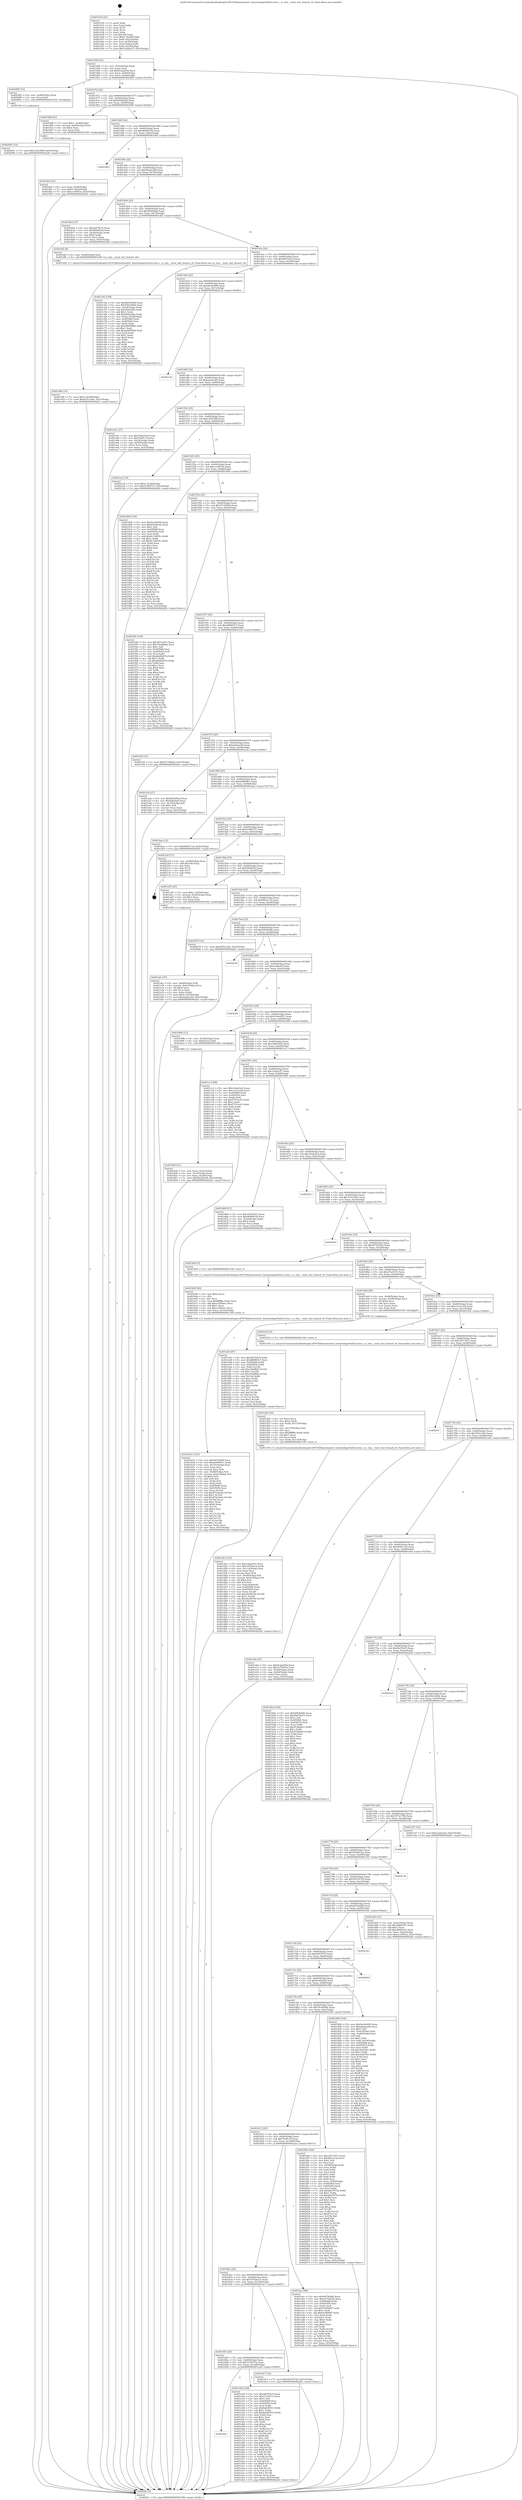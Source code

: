 digraph "0x401430" {
  label = "0x401430 (/mnt/c/Users/mathe/Desktop/tcc/POCII/binaries/extr_linuxtoolsperfutilcs-etm.c_cs_etm__reset_last_branch_rb_Final-ollvm.out::main(0))"
  labelloc = "t"
  node[shape=record]

  Entry [label="",width=0.3,height=0.3,shape=circle,fillcolor=black,style=filled]
  "0x40145b" [label="{
     0x40145b [23]\l
     | [instrs]\l
     &nbsp;&nbsp;0x40145b \<+3\>: mov -0x5c(%rbp),%eax\l
     &nbsp;&nbsp;0x40145e \<+2\>: mov %eax,%ecx\l
     &nbsp;&nbsp;0x401460 \<+6\>: sub $0x8c2aa83d,%ecx\l
     &nbsp;&nbsp;0x401466 \<+3\>: mov %eax,-0x60(%rbp)\l
     &nbsp;&nbsp;0x401469 \<+3\>: mov %ecx,-0x64(%rbp)\l
     &nbsp;&nbsp;0x40146c \<+6\>: je 0000000000402085 \<main+0xc55\>\l
  }"]
  "0x402085" [label="{
     0x402085 [12]\l
     | [instrs]\l
     &nbsp;&nbsp;0x402085 \<+4\>: mov -0x48(%rbp),%rax\l
     &nbsp;&nbsp;0x402089 \<+3\>: mov %rax,%rdi\l
     &nbsp;&nbsp;0x40208c \<+5\>: call 0000000000401030 \<free@plt\>\l
     | [calls]\l
     &nbsp;&nbsp;0x401030 \{1\} (unknown)\l
  }"]
  "0x401472" [label="{
     0x401472 [22]\l
     | [instrs]\l
     &nbsp;&nbsp;0x401472 \<+5\>: jmp 0000000000401477 \<main+0x47\>\l
     &nbsp;&nbsp;0x401477 \<+3\>: mov -0x60(%rbp),%eax\l
     &nbsp;&nbsp;0x40147a \<+5\>: sub $0x94492def,%eax\l
     &nbsp;&nbsp;0x40147f \<+3\>: mov %eax,-0x68(%rbp)\l
     &nbsp;&nbsp;0x401482 \<+6\>: je 00000000004018d8 \<main+0x4a8\>\l
  }"]
  Exit [label="",width=0.3,height=0.3,shape=circle,fillcolor=black,style=filled,peripheries=2]
  "0x4018d8" [label="{
     0x4018d8 [23]\l
     | [instrs]\l
     &nbsp;&nbsp;0x4018d8 \<+7\>: movl $0x1,-0x40(%rbp)\l
     &nbsp;&nbsp;0x4018df \<+4\>: movslq -0x40(%rbp),%rax\l
     &nbsp;&nbsp;0x4018e3 \<+4\>: shl $0x4,%rax\l
     &nbsp;&nbsp;0x4018e7 \<+3\>: mov %rax,%rdi\l
     &nbsp;&nbsp;0x4018ea \<+5\>: call 0000000000401050 \<malloc@plt\>\l
     | [calls]\l
     &nbsp;&nbsp;0x401050 \{1\} (unknown)\l
  }"]
  "0x401488" [label="{
     0x401488 [22]\l
     | [instrs]\l
     &nbsp;&nbsp;0x401488 \<+5\>: jmp 000000000040148d \<main+0x5d\>\l
     &nbsp;&nbsp;0x40148d \<+3\>: mov -0x60(%rbp),%eax\l
     &nbsp;&nbsp;0x401490 \<+5\>: sub $0x96489c50,%eax\l
     &nbsp;&nbsp;0x401495 \<+3\>: mov %eax,-0x6c(%rbp)\l
     &nbsp;&nbsp;0x401498 \<+6\>: je 0000000000401883 \<main+0x453\>\l
  }"]
  "0x402091" [label="{
     0x402091 [12]\l
     | [instrs]\l
     &nbsp;&nbsp;0x402091 \<+7\>: movl $0xc452396f,-0x5c(%rbp)\l
     &nbsp;&nbsp;0x402098 \<+5\>: jmp 00000000004022fc \<main+0xecc\>\l
  }"]
  "0x401883" [label="{
     0x401883\l
  }", style=dashed]
  "0x40149e" [label="{
     0x40149e [22]\l
     | [instrs]\l
     &nbsp;&nbsp;0x40149e \<+5\>: jmp 00000000004014a3 \<main+0x73\>\l
     &nbsp;&nbsp;0x4014a3 \<+3\>: mov -0x60(%rbp),%eax\l
     &nbsp;&nbsp;0x4014a6 \<+5\>: sub $0x99a24189,%eax\l
     &nbsp;&nbsp;0x4014ab \<+3\>: mov %eax,-0x70(%rbp)\l
     &nbsp;&nbsp;0x4014ae \<+6\>: je 00000000004018bd \<main+0x48d\>\l
  }"]
  "0x401ed3" [label="{
     0x401ed3 [97]\l
     | [instrs]\l
     &nbsp;&nbsp;0x401ed3 \<+5\>: mov $0x4fe554c5,%edx\l
     &nbsp;&nbsp;0x401ed8 \<+5\>: mov $0xd89893c7,%esi\l
     &nbsp;&nbsp;0x401edd \<+8\>: mov 0x405068,%r8d\l
     &nbsp;&nbsp;0x401ee5 \<+8\>: mov 0x405054,%r9d\l
     &nbsp;&nbsp;0x401eed \<+3\>: mov %r8d,%r10d\l
     &nbsp;&nbsp;0x401ef0 \<+7\>: add $0xc83dff26,%r10d\l
     &nbsp;&nbsp;0x401ef7 \<+4\>: sub $0x1,%r10d\l
     &nbsp;&nbsp;0x401efb \<+7\>: sub $0xc83dff26,%r10d\l
     &nbsp;&nbsp;0x401f02 \<+4\>: imul %r10d,%r8d\l
     &nbsp;&nbsp;0x401f06 \<+4\>: and $0x1,%r8d\l
     &nbsp;&nbsp;0x401f0a \<+4\>: cmp $0x0,%r8d\l
     &nbsp;&nbsp;0x401f0e \<+4\>: sete %r11b\l
     &nbsp;&nbsp;0x401f12 \<+4\>: cmp $0xa,%r9d\l
     &nbsp;&nbsp;0x401f16 \<+3\>: setl %bl\l
     &nbsp;&nbsp;0x401f19 \<+3\>: mov %r11b,%r14b\l
     &nbsp;&nbsp;0x401f1c \<+3\>: and %bl,%r14b\l
     &nbsp;&nbsp;0x401f1f \<+3\>: xor %bl,%r11b\l
     &nbsp;&nbsp;0x401f22 \<+3\>: or %r11b,%r14b\l
     &nbsp;&nbsp;0x401f25 \<+4\>: test $0x1,%r14b\l
     &nbsp;&nbsp;0x401f29 \<+3\>: cmovne %esi,%edx\l
     &nbsp;&nbsp;0x401f2c \<+3\>: mov %edx,-0x5c(%rbp)\l
     &nbsp;&nbsp;0x401f2f \<+5\>: jmp 00000000004022fc \<main+0xecc\>\l
  }"]
  "0x4018bd" [label="{
     0x4018bd [27]\l
     | [instrs]\l
     &nbsp;&nbsp;0x4018bd \<+5\>: mov $0x6af7fb74,%eax\l
     &nbsp;&nbsp;0x4018c2 \<+5\>: mov $0x94492def,%ecx\l
     &nbsp;&nbsp;0x4018c7 \<+3\>: mov -0x20(%rbp),%edx\l
     &nbsp;&nbsp;0x4018ca \<+3\>: cmp $0x0,%edx\l
     &nbsp;&nbsp;0x4018cd \<+3\>: cmove %ecx,%eax\l
     &nbsp;&nbsp;0x4018d0 \<+3\>: mov %eax,-0x5c(%rbp)\l
     &nbsp;&nbsp;0x4018d3 \<+5\>: jmp 00000000004022fc \<main+0xecc\>\l
  }"]
  "0x4014b4" [label="{
     0x4014b4 [22]\l
     | [instrs]\l
     &nbsp;&nbsp;0x4014b4 \<+5\>: jmp 00000000004014b9 \<main+0x89\>\l
     &nbsp;&nbsp;0x4014b9 \<+3\>: mov -0x60(%rbp),%eax\l
     &nbsp;&nbsp;0x4014bc \<+5\>: sub $0x99d3f0ad,%eax\l
     &nbsp;&nbsp;0x4014c1 \<+3\>: mov %eax,-0x74(%rbp)\l
     &nbsp;&nbsp;0x4014c4 \<+6\>: je 0000000000401df2 \<main+0x9c2\>\l
  }"]
  "0x40185e" [label="{
     0x40185e\l
  }", style=dashed]
  "0x401df2" [label="{
     0x401df2 [9]\l
     | [instrs]\l
     &nbsp;&nbsp;0x401df2 \<+4\>: mov -0x48(%rbp),%rdi\l
     &nbsp;&nbsp;0x401df6 \<+5\>: call 0000000000401400 \<cs_etm__reset_last_branch_rb\>\l
     | [calls]\l
     &nbsp;&nbsp;0x401400 \{1\} (/mnt/c/Users/mathe/Desktop/tcc/POCII/binaries/extr_linuxtoolsperfutilcs-etm.c_cs_etm__reset_last_branch_rb_Final-ollvm.out::cs_etm__reset_last_branch_rb)\l
  }"]
  "0x4014ca" [label="{
     0x4014ca [22]\l
     | [instrs]\l
     &nbsp;&nbsp;0x4014ca \<+5\>: jmp 00000000004014cf \<main+0x9f\>\l
     &nbsp;&nbsp;0x4014cf \<+3\>: mov -0x60(%rbp),%eax\l
     &nbsp;&nbsp;0x4014d2 \<+5\>: sub $0x9b970e15,%eax\l
     &nbsp;&nbsp;0x4014d7 \<+3\>: mov %eax,-0x78(%rbp)\l
     &nbsp;&nbsp;0x4014da \<+6\>: je 0000000000401c4a \<main+0x81a\>\l
  }"]
  "0x401e29" [label="{
     0x401e29 [144]\l
     | [instrs]\l
     &nbsp;&nbsp;0x401e29 \<+5\>: mov $0x4fe554c5,%eax\l
     &nbsp;&nbsp;0x401e2e \<+5\>: mov $0x27ec8c7c,%ecx\l
     &nbsp;&nbsp;0x401e33 \<+2\>: mov $0x1,%dl\l
     &nbsp;&nbsp;0x401e35 \<+7\>: mov 0x405068,%esi\l
     &nbsp;&nbsp;0x401e3c \<+7\>: mov 0x405054,%edi\l
     &nbsp;&nbsp;0x401e43 \<+3\>: mov %esi,%r8d\l
     &nbsp;&nbsp;0x401e46 \<+7\>: sub $0x8a6d8553,%r8d\l
     &nbsp;&nbsp;0x401e4d \<+4\>: sub $0x1,%r8d\l
     &nbsp;&nbsp;0x401e51 \<+7\>: add $0x8a6d8553,%r8d\l
     &nbsp;&nbsp;0x401e58 \<+4\>: imul %r8d,%esi\l
     &nbsp;&nbsp;0x401e5c \<+3\>: and $0x1,%esi\l
     &nbsp;&nbsp;0x401e5f \<+3\>: cmp $0x0,%esi\l
     &nbsp;&nbsp;0x401e62 \<+4\>: sete %r9b\l
     &nbsp;&nbsp;0x401e66 \<+3\>: cmp $0xa,%edi\l
     &nbsp;&nbsp;0x401e69 \<+4\>: setl %r10b\l
     &nbsp;&nbsp;0x401e6d \<+3\>: mov %r9b,%r11b\l
     &nbsp;&nbsp;0x401e70 \<+4\>: xor $0xff,%r11b\l
     &nbsp;&nbsp;0x401e74 \<+3\>: mov %r10b,%bl\l
     &nbsp;&nbsp;0x401e77 \<+3\>: xor $0xff,%bl\l
     &nbsp;&nbsp;0x401e7a \<+3\>: xor $0x1,%dl\l
     &nbsp;&nbsp;0x401e7d \<+3\>: mov %r11b,%r14b\l
     &nbsp;&nbsp;0x401e80 \<+4\>: and $0xff,%r14b\l
     &nbsp;&nbsp;0x401e84 \<+3\>: and %dl,%r9b\l
     &nbsp;&nbsp;0x401e87 \<+3\>: mov %bl,%r15b\l
     &nbsp;&nbsp;0x401e8a \<+4\>: and $0xff,%r15b\l
     &nbsp;&nbsp;0x401e8e \<+3\>: and %dl,%r10b\l
     &nbsp;&nbsp;0x401e91 \<+3\>: or %r9b,%r14b\l
     &nbsp;&nbsp;0x401e94 \<+3\>: or %r10b,%r15b\l
     &nbsp;&nbsp;0x401e97 \<+3\>: xor %r15b,%r14b\l
     &nbsp;&nbsp;0x401e9a \<+3\>: or %bl,%r11b\l
     &nbsp;&nbsp;0x401e9d \<+4\>: xor $0xff,%r11b\l
     &nbsp;&nbsp;0x401ea1 \<+3\>: or $0x1,%dl\l
     &nbsp;&nbsp;0x401ea4 \<+3\>: and %dl,%r11b\l
     &nbsp;&nbsp;0x401ea7 \<+3\>: or %r11b,%r14b\l
     &nbsp;&nbsp;0x401eaa \<+4\>: test $0x1,%r14b\l
     &nbsp;&nbsp;0x401eae \<+3\>: cmovne %ecx,%eax\l
     &nbsp;&nbsp;0x401eb1 \<+3\>: mov %eax,-0x5c(%rbp)\l
     &nbsp;&nbsp;0x401eb4 \<+5\>: jmp 00000000004022fc \<main+0xecc\>\l
  }"]
  "0x401c4a" [label="{
     0x401c4a [109]\l
     | [instrs]\l
     &nbsp;&nbsp;0x401c4a \<+5\>: mov $0xfd63b6db,%eax\l
     &nbsp;&nbsp;0x401c4f \<+5\>: mov $0x55616664,%ecx\l
     &nbsp;&nbsp;0x401c54 \<+3\>: mov -0x54(%rbp),%edx\l
     &nbsp;&nbsp;0x401c57 \<+6\>: sub $0x94fad38a,%edx\l
     &nbsp;&nbsp;0x401c5d \<+3\>: add $0x1,%edx\l
     &nbsp;&nbsp;0x401c60 \<+6\>: add $0x94fad38a,%edx\l
     &nbsp;&nbsp;0x401c66 \<+3\>: mov %edx,-0x54(%rbp)\l
     &nbsp;&nbsp;0x401c69 \<+7\>: mov 0x405068,%edx\l
     &nbsp;&nbsp;0x401c70 \<+7\>: mov 0x405054,%esi\l
     &nbsp;&nbsp;0x401c77 \<+2\>: mov %edx,%edi\l
     &nbsp;&nbsp;0x401c79 \<+6\>: sub $0xad805882,%edi\l
     &nbsp;&nbsp;0x401c7f \<+3\>: sub $0x1,%edi\l
     &nbsp;&nbsp;0x401c82 \<+6\>: add $0xad805882,%edi\l
     &nbsp;&nbsp;0x401c88 \<+3\>: imul %edi,%edx\l
     &nbsp;&nbsp;0x401c8b \<+3\>: and $0x1,%edx\l
     &nbsp;&nbsp;0x401c8e \<+3\>: cmp $0x0,%edx\l
     &nbsp;&nbsp;0x401c91 \<+4\>: sete %r8b\l
     &nbsp;&nbsp;0x401c95 \<+3\>: cmp $0xa,%esi\l
     &nbsp;&nbsp;0x401c98 \<+4\>: setl %r9b\l
     &nbsp;&nbsp;0x401c9c \<+3\>: mov %r8b,%r10b\l
     &nbsp;&nbsp;0x401c9f \<+3\>: and %r9b,%r10b\l
     &nbsp;&nbsp;0x401ca2 \<+3\>: xor %r9b,%r8b\l
     &nbsp;&nbsp;0x401ca5 \<+3\>: or %r8b,%r10b\l
     &nbsp;&nbsp;0x401ca8 \<+4\>: test $0x1,%r10b\l
     &nbsp;&nbsp;0x401cac \<+3\>: cmovne %ecx,%eax\l
     &nbsp;&nbsp;0x401caf \<+3\>: mov %eax,-0x5c(%rbp)\l
     &nbsp;&nbsp;0x401cb2 \<+5\>: jmp 00000000004022fc \<main+0xecc\>\l
  }"]
  "0x4014e0" [label="{
     0x4014e0 [22]\l
     | [instrs]\l
     &nbsp;&nbsp;0x4014e0 \<+5\>: jmp 00000000004014e5 \<main+0xb5\>\l
     &nbsp;&nbsp;0x4014e5 \<+3\>: mov -0x60(%rbp),%eax\l
     &nbsp;&nbsp;0x4014e8 \<+5\>: sub $0x9ec6e996,%eax\l
     &nbsp;&nbsp;0x4014ed \<+3\>: mov %eax,-0x7c(%rbp)\l
     &nbsp;&nbsp;0x4014f0 \<+6\>: je 00000000004021c6 \<main+0xd96\>\l
  }"]
  "0x401dfb" [label="{
     0x401dfb [19]\l
     | [instrs]\l
     &nbsp;&nbsp;0x401dfb \<+7\>: movl $0x0,-0x58(%rbp)\l
     &nbsp;&nbsp;0x401e02 \<+7\>: movl $0x455c1d4c,-0x5c(%rbp)\l
     &nbsp;&nbsp;0x401e09 \<+5\>: jmp 00000000004022fc \<main+0xecc\>\l
  }"]
  "0x4021c6" [label="{
     0x4021c6\l
  }", style=dashed]
  "0x4014f6" [label="{
     0x4014f6 [22]\l
     | [instrs]\l
     &nbsp;&nbsp;0x4014f6 \<+5\>: jmp 00000000004014fb \<main+0xcb\>\l
     &nbsp;&nbsp;0x4014fb \<+3\>: mov -0x60(%rbp),%eax\l
     &nbsp;&nbsp;0x4014fe \<+5\>: sub $0xa2adcad3,%eax\l
     &nbsp;&nbsp;0x401503 \<+3\>: mov %eax,-0x80(%rbp)\l
     &nbsp;&nbsp;0x401506 \<+6\>: je 0000000000401a91 \<main+0x661\>\l
  }"]
  "0x401845" [label="{
     0x401845 [25]\l
     | [instrs]\l
     &nbsp;&nbsp;0x401845 \<+5\>: jmp 000000000040184a \<main+0x41a\>\l
     &nbsp;&nbsp;0x40184a \<+3\>: mov -0x60(%rbp),%eax\l
     &nbsp;&nbsp;0x40184d \<+5\>: sub $0x7e78c97a,%eax\l
     &nbsp;&nbsp;0x401852 \<+6\>: mov %eax,-0x108(%rbp)\l
     &nbsp;&nbsp;0x401858 \<+6\>: je 0000000000401e29 \<main+0x9f9\>\l
  }"]
  "0x401a91" [label="{
     0x401a91 [27]\l
     | [instrs]\l
     &nbsp;&nbsp;0x401a91 \<+5\>: mov $0x10bb7de0,%eax\l
     &nbsp;&nbsp;0x401a96 \<+5\>: mov $0x76cff119,%ecx\l
     &nbsp;&nbsp;0x401a9b \<+3\>: mov -0x54(%rbp),%edx\l
     &nbsp;&nbsp;0x401a9e \<+3\>: cmp -0x50(%rbp),%edx\l
     &nbsp;&nbsp;0x401aa1 \<+3\>: cmovl %ecx,%eax\l
     &nbsp;&nbsp;0x401aa4 \<+3\>: mov %eax,-0x5c(%rbp)\l
     &nbsp;&nbsp;0x401aa7 \<+5\>: jmp 00000000004022fc \<main+0xecc\>\l
  }"]
  "0x40150c" [label="{
     0x40150c [25]\l
     | [instrs]\l
     &nbsp;&nbsp;0x40150c \<+5\>: jmp 0000000000401511 \<main+0xe1\>\l
     &nbsp;&nbsp;0x401511 \<+3\>: mov -0x60(%rbp),%eax\l
     &nbsp;&nbsp;0x401514 \<+5\>: sub $0xc452396f,%eax\l
     &nbsp;&nbsp;0x401519 \<+6\>: mov %eax,-0x84(%rbp)\l
     &nbsp;&nbsp;0x40151f \<+6\>: je 00000000004021a2 \<main+0xd72\>\l
  }"]
  "0x401dc7" [label="{
     0x401dc7 [12]\l
     | [instrs]\l
     &nbsp;&nbsp;0x401dc7 \<+7\>: movl $0x59105729,-0x5c(%rbp)\l
     &nbsp;&nbsp;0x401dce \<+5\>: jmp 00000000004022fc \<main+0xecc\>\l
  }"]
  "0x4021a2" [label="{
     0x4021a2 [19]\l
     | [instrs]\l
     &nbsp;&nbsp;0x4021a2 \<+7\>: movl $0x0,-0x28(%rbp)\l
     &nbsp;&nbsp;0x4021a9 \<+7\>: movl $0xf1489737,-0x5c(%rbp)\l
     &nbsp;&nbsp;0x4021b0 \<+5\>: jmp 00000000004022fc \<main+0xecc\>\l
  }"]
  "0x401525" [label="{
     0x401525 [25]\l
     | [instrs]\l
     &nbsp;&nbsp;0x401525 \<+5\>: jmp 000000000040152a \<main+0xfa\>\l
     &nbsp;&nbsp;0x40152a \<+3\>: mov -0x60(%rbp),%eax\l
     &nbsp;&nbsp;0x40152d \<+5\>: sub $0xccc0953a,%eax\l
     &nbsp;&nbsp;0x401532 \<+6\>: mov %eax,-0x88(%rbp)\l
     &nbsp;&nbsp;0x401538 \<+6\>: je 0000000000401906 \<main+0x4d6\>\l
  }"]
  "0x401d4c" [label="{
     0x401d4c [123]\l
     | [instrs]\l
     &nbsp;&nbsp;0x401d4c \<+5\>: mov $0x14abc9c2,%ecx\l
     &nbsp;&nbsp;0x401d51 \<+5\>: mov $0x7d7bbac3,%edx\l
     &nbsp;&nbsp;0x401d56 \<+6\>: mov -0x114(%rbp),%esi\l
     &nbsp;&nbsp;0x401d5c \<+3\>: imul %eax,%esi\l
     &nbsp;&nbsp;0x401d5f \<+3\>: movslq %esi,%rdi\l
     &nbsp;&nbsp;0x401d62 \<+4\>: mov -0x48(%rbp),%r8\l
     &nbsp;&nbsp;0x401d66 \<+4\>: movslq -0x4c(%rbp),%r9\l
     &nbsp;&nbsp;0x401d6a \<+4\>: shl $0x4,%r9\l
     &nbsp;&nbsp;0x401d6e \<+3\>: add %r9,%r8\l
     &nbsp;&nbsp;0x401d71 \<+4\>: mov %rdi,0x8(%r8)\l
     &nbsp;&nbsp;0x401d75 \<+7\>: mov 0x405068,%eax\l
     &nbsp;&nbsp;0x401d7c \<+7\>: mov 0x405054,%esi\l
     &nbsp;&nbsp;0x401d83 \<+3\>: mov %eax,%r10d\l
     &nbsp;&nbsp;0x401d86 \<+7\>: add $0xa9c9870a,%r10d\l
     &nbsp;&nbsp;0x401d8d \<+4\>: sub $0x1,%r10d\l
     &nbsp;&nbsp;0x401d91 \<+7\>: sub $0xa9c9870a,%r10d\l
     &nbsp;&nbsp;0x401d98 \<+4\>: imul %r10d,%eax\l
     &nbsp;&nbsp;0x401d9c \<+3\>: and $0x1,%eax\l
     &nbsp;&nbsp;0x401d9f \<+3\>: cmp $0x0,%eax\l
     &nbsp;&nbsp;0x401da2 \<+4\>: sete %r11b\l
     &nbsp;&nbsp;0x401da6 \<+3\>: cmp $0xa,%esi\l
     &nbsp;&nbsp;0x401da9 \<+3\>: setl %bl\l
     &nbsp;&nbsp;0x401dac \<+3\>: mov %r11b,%r14b\l
     &nbsp;&nbsp;0x401daf \<+3\>: and %bl,%r14b\l
     &nbsp;&nbsp;0x401db2 \<+3\>: xor %bl,%r11b\l
     &nbsp;&nbsp;0x401db5 \<+3\>: or %r11b,%r14b\l
     &nbsp;&nbsp;0x401db8 \<+4\>: test $0x1,%r14b\l
     &nbsp;&nbsp;0x401dbc \<+3\>: cmovne %edx,%ecx\l
     &nbsp;&nbsp;0x401dbf \<+3\>: mov %ecx,-0x5c(%rbp)\l
     &nbsp;&nbsp;0x401dc2 \<+5\>: jmp 00000000004022fc \<main+0xecc\>\l
  }"]
  "0x401906" [label="{
     0x401906 [144]\l
     | [instrs]\l
     &nbsp;&nbsp;0x401906 \<+5\>: mov $0x9ec6e996,%eax\l
     &nbsp;&nbsp;0x40190b \<+5\>: mov $0x6cb04c02,%ecx\l
     &nbsp;&nbsp;0x401910 \<+2\>: mov $0x1,%dl\l
     &nbsp;&nbsp;0x401912 \<+7\>: mov 0x405068,%esi\l
     &nbsp;&nbsp;0x401919 \<+7\>: mov 0x405054,%edi\l
     &nbsp;&nbsp;0x401920 \<+3\>: mov %esi,%r8d\l
     &nbsp;&nbsp;0x401923 \<+7\>: add $0x8119b55c,%r8d\l
     &nbsp;&nbsp;0x40192a \<+4\>: sub $0x1,%r8d\l
     &nbsp;&nbsp;0x40192e \<+7\>: sub $0x8119b55c,%r8d\l
     &nbsp;&nbsp;0x401935 \<+4\>: imul %r8d,%esi\l
     &nbsp;&nbsp;0x401939 \<+3\>: and $0x1,%esi\l
     &nbsp;&nbsp;0x40193c \<+3\>: cmp $0x0,%esi\l
     &nbsp;&nbsp;0x40193f \<+4\>: sete %r9b\l
     &nbsp;&nbsp;0x401943 \<+3\>: cmp $0xa,%edi\l
     &nbsp;&nbsp;0x401946 \<+4\>: setl %r10b\l
     &nbsp;&nbsp;0x40194a \<+3\>: mov %r9b,%r11b\l
     &nbsp;&nbsp;0x40194d \<+4\>: xor $0xff,%r11b\l
     &nbsp;&nbsp;0x401951 \<+3\>: mov %r10b,%bl\l
     &nbsp;&nbsp;0x401954 \<+3\>: xor $0xff,%bl\l
     &nbsp;&nbsp;0x401957 \<+3\>: xor $0x1,%dl\l
     &nbsp;&nbsp;0x40195a \<+3\>: mov %r11b,%r14b\l
     &nbsp;&nbsp;0x40195d \<+4\>: and $0xff,%r14b\l
     &nbsp;&nbsp;0x401961 \<+3\>: and %dl,%r9b\l
     &nbsp;&nbsp;0x401964 \<+3\>: mov %bl,%r15b\l
     &nbsp;&nbsp;0x401967 \<+4\>: and $0xff,%r15b\l
     &nbsp;&nbsp;0x40196b \<+3\>: and %dl,%r10b\l
     &nbsp;&nbsp;0x40196e \<+3\>: or %r9b,%r14b\l
     &nbsp;&nbsp;0x401971 \<+3\>: or %r10b,%r15b\l
     &nbsp;&nbsp;0x401974 \<+3\>: xor %r15b,%r14b\l
     &nbsp;&nbsp;0x401977 \<+3\>: or %bl,%r11b\l
     &nbsp;&nbsp;0x40197a \<+4\>: xor $0xff,%r11b\l
     &nbsp;&nbsp;0x40197e \<+3\>: or $0x1,%dl\l
     &nbsp;&nbsp;0x401981 \<+3\>: and %dl,%r11b\l
     &nbsp;&nbsp;0x401984 \<+3\>: or %r11b,%r14b\l
     &nbsp;&nbsp;0x401987 \<+4\>: test $0x1,%r14b\l
     &nbsp;&nbsp;0x40198b \<+3\>: cmovne %ecx,%eax\l
     &nbsp;&nbsp;0x40198e \<+3\>: mov %eax,-0x5c(%rbp)\l
     &nbsp;&nbsp;0x401991 \<+5\>: jmp 00000000004022fc \<main+0xecc\>\l
  }"]
  "0x40153e" [label="{
     0x40153e [25]\l
     | [instrs]\l
     &nbsp;&nbsp;0x40153e \<+5\>: jmp 0000000000401543 \<main+0x113\>\l
     &nbsp;&nbsp;0x401543 \<+3\>: mov -0x60(%rbp),%eax\l
     &nbsp;&nbsp;0x401546 \<+5\>: sub $0xd714082d,%eax\l
     &nbsp;&nbsp;0x40154b \<+6\>: mov %eax,-0x8c(%rbp)\l
     &nbsp;&nbsp;0x401551 \<+6\>: je 0000000000401f40 \<main+0xb10\>\l
  }"]
  "0x401d20" [label="{
     0x401d20 [44]\l
     | [instrs]\l
     &nbsp;&nbsp;0x401d20 \<+2\>: xor %ecx,%ecx\l
     &nbsp;&nbsp;0x401d22 \<+5\>: mov $0x2,%edx\l
     &nbsp;&nbsp;0x401d27 \<+6\>: mov %edx,-0x110(%rbp)\l
     &nbsp;&nbsp;0x401d2d \<+1\>: cltd\l
     &nbsp;&nbsp;0x401d2e \<+6\>: mov -0x110(%rbp),%esi\l
     &nbsp;&nbsp;0x401d34 \<+2\>: idiv %esi\l
     &nbsp;&nbsp;0x401d36 \<+6\>: imul $0xfffffffe,%edx,%edx\l
     &nbsp;&nbsp;0x401d3c \<+3\>: sub $0x1,%ecx\l
     &nbsp;&nbsp;0x401d3f \<+2\>: sub %ecx,%edx\l
     &nbsp;&nbsp;0x401d41 \<+6\>: mov %edx,-0x114(%rbp)\l
     &nbsp;&nbsp;0x401d47 \<+5\>: call 0000000000401160 \<next_i\>\l
     | [calls]\l
     &nbsp;&nbsp;0x401160 \{1\} (/mnt/c/Users/mathe/Desktop/tcc/POCII/binaries/extr_linuxtoolsperfutilcs-etm.c_cs_etm__reset_last_branch_rb_Final-ollvm.out::next_i)\l
  }"]
  "0x401f40" [label="{
     0x401f40 [144]\l
     | [instrs]\l
     &nbsp;&nbsp;0x401f40 \<+5\>: mov $0x387c3b7c,%eax\l
     &nbsp;&nbsp;0x401f45 \<+5\>: mov $0x70cdb9bb,%ecx\l
     &nbsp;&nbsp;0x401f4a \<+2\>: mov $0x1,%dl\l
     &nbsp;&nbsp;0x401f4c \<+7\>: mov 0x405068,%esi\l
     &nbsp;&nbsp;0x401f53 \<+7\>: mov 0x405054,%edi\l
     &nbsp;&nbsp;0x401f5a \<+3\>: mov %esi,%r8d\l
     &nbsp;&nbsp;0x401f5d \<+7\>: add $0xd6d8287d,%r8d\l
     &nbsp;&nbsp;0x401f64 \<+4\>: sub $0x1,%r8d\l
     &nbsp;&nbsp;0x401f68 \<+7\>: sub $0xd6d8287d,%r8d\l
     &nbsp;&nbsp;0x401f6f \<+4\>: imul %r8d,%esi\l
     &nbsp;&nbsp;0x401f73 \<+3\>: and $0x1,%esi\l
     &nbsp;&nbsp;0x401f76 \<+3\>: cmp $0x0,%esi\l
     &nbsp;&nbsp;0x401f79 \<+4\>: sete %r9b\l
     &nbsp;&nbsp;0x401f7d \<+3\>: cmp $0xa,%edi\l
     &nbsp;&nbsp;0x401f80 \<+4\>: setl %r10b\l
     &nbsp;&nbsp;0x401f84 \<+3\>: mov %r9b,%r11b\l
     &nbsp;&nbsp;0x401f87 \<+4\>: xor $0xff,%r11b\l
     &nbsp;&nbsp;0x401f8b \<+3\>: mov %r10b,%bl\l
     &nbsp;&nbsp;0x401f8e \<+3\>: xor $0xff,%bl\l
     &nbsp;&nbsp;0x401f91 \<+3\>: xor $0x1,%dl\l
     &nbsp;&nbsp;0x401f94 \<+3\>: mov %r11b,%r14b\l
     &nbsp;&nbsp;0x401f97 \<+4\>: and $0xff,%r14b\l
     &nbsp;&nbsp;0x401f9b \<+3\>: and %dl,%r9b\l
     &nbsp;&nbsp;0x401f9e \<+3\>: mov %bl,%r15b\l
     &nbsp;&nbsp;0x401fa1 \<+4\>: and $0xff,%r15b\l
     &nbsp;&nbsp;0x401fa5 \<+3\>: and %dl,%r10b\l
     &nbsp;&nbsp;0x401fa8 \<+3\>: or %r9b,%r14b\l
     &nbsp;&nbsp;0x401fab \<+3\>: or %r10b,%r15b\l
     &nbsp;&nbsp;0x401fae \<+3\>: xor %r15b,%r14b\l
     &nbsp;&nbsp;0x401fb1 \<+3\>: or %bl,%r11b\l
     &nbsp;&nbsp;0x401fb4 \<+4\>: xor $0xff,%r11b\l
     &nbsp;&nbsp;0x401fb8 \<+3\>: or $0x1,%dl\l
     &nbsp;&nbsp;0x401fbb \<+3\>: and %dl,%r11b\l
     &nbsp;&nbsp;0x401fbe \<+3\>: or %r11b,%r14b\l
     &nbsp;&nbsp;0x401fc1 \<+4\>: test $0x1,%r14b\l
     &nbsp;&nbsp;0x401fc5 \<+3\>: cmovne %ecx,%eax\l
     &nbsp;&nbsp;0x401fc8 \<+3\>: mov %eax,-0x5c(%rbp)\l
     &nbsp;&nbsp;0x401fcb \<+5\>: jmp 00000000004022fc \<main+0xecc\>\l
  }"]
  "0x401557" [label="{
     0x401557 [25]\l
     | [instrs]\l
     &nbsp;&nbsp;0x401557 \<+5\>: jmp 000000000040155c \<main+0x12c\>\l
     &nbsp;&nbsp;0x40155c \<+3\>: mov -0x60(%rbp),%eax\l
     &nbsp;&nbsp;0x40155f \<+5\>: sub $0xd89893c7,%eax\l
     &nbsp;&nbsp;0x401564 \<+6\>: mov %eax,-0x90(%rbp)\l
     &nbsp;&nbsp;0x40156a \<+6\>: je 0000000000401f34 \<main+0xb04\>\l
  }"]
  "0x401b31" [label="{
     0x401b31 [125]\l
     | [instrs]\l
     &nbsp;&nbsp;0x401b31 \<+5\>: mov $0x6674efd8,%ecx\l
     &nbsp;&nbsp;0x401b36 \<+5\>: mov $0xe68999c1,%edx\l
     &nbsp;&nbsp;0x401b3b \<+6\>: mov -0x10c(%rbp),%esi\l
     &nbsp;&nbsp;0x401b41 \<+3\>: imul %eax,%esi\l
     &nbsp;&nbsp;0x401b44 \<+3\>: movslq %esi,%rdi\l
     &nbsp;&nbsp;0x401b47 \<+4\>: mov -0x48(%rbp),%r8\l
     &nbsp;&nbsp;0x401b4b \<+4\>: movslq -0x4c(%rbp),%r9\l
     &nbsp;&nbsp;0x401b4f \<+4\>: shl $0x4,%r9\l
     &nbsp;&nbsp;0x401b53 \<+3\>: add %r9,%r8\l
     &nbsp;&nbsp;0x401b56 \<+3\>: mov (%r8),%r8\l
     &nbsp;&nbsp;0x401b59 \<+3\>: mov %rdi,(%r8)\l
     &nbsp;&nbsp;0x401b5c \<+7\>: mov 0x405068,%eax\l
     &nbsp;&nbsp;0x401b63 \<+7\>: mov 0x405054,%esi\l
     &nbsp;&nbsp;0x401b6a \<+3\>: mov %eax,%r10d\l
     &nbsp;&nbsp;0x401b6d \<+7\>: sub $0x872c0e9e,%r10d\l
     &nbsp;&nbsp;0x401b74 \<+4\>: sub $0x1,%r10d\l
     &nbsp;&nbsp;0x401b78 \<+7\>: add $0x872c0e9e,%r10d\l
     &nbsp;&nbsp;0x401b7f \<+4\>: imul %r10d,%eax\l
     &nbsp;&nbsp;0x401b83 \<+3\>: and $0x1,%eax\l
     &nbsp;&nbsp;0x401b86 \<+3\>: cmp $0x0,%eax\l
     &nbsp;&nbsp;0x401b89 \<+4\>: sete %r11b\l
     &nbsp;&nbsp;0x401b8d \<+3\>: cmp $0xa,%esi\l
     &nbsp;&nbsp;0x401b90 \<+3\>: setl %bl\l
     &nbsp;&nbsp;0x401b93 \<+3\>: mov %r11b,%r14b\l
     &nbsp;&nbsp;0x401b96 \<+3\>: and %bl,%r14b\l
     &nbsp;&nbsp;0x401b99 \<+3\>: xor %bl,%r11b\l
     &nbsp;&nbsp;0x401b9c \<+3\>: or %r11b,%r14b\l
     &nbsp;&nbsp;0x401b9f \<+4\>: test $0x1,%r14b\l
     &nbsp;&nbsp;0x401ba3 \<+3\>: cmovne %edx,%ecx\l
     &nbsp;&nbsp;0x401ba6 \<+3\>: mov %ecx,-0x5c(%rbp)\l
     &nbsp;&nbsp;0x401ba9 \<+5\>: jmp 00000000004022fc \<main+0xecc\>\l
  }"]
  "0x401f34" [label="{
     0x401f34 [12]\l
     | [instrs]\l
     &nbsp;&nbsp;0x401f34 \<+7\>: movl $0xd714082d,-0x5c(%rbp)\l
     &nbsp;&nbsp;0x401f3b \<+5\>: jmp 00000000004022fc \<main+0xecc\>\l
  }"]
  "0x401570" [label="{
     0x401570 [25]\l
     | [instrs]\l
     &nbsp;&nbsp;0x401570 \<+5\>: jmp 0000000000401575 \<main+0x145\>\l
     &nbsp;&nbsp;0x401575 \<+3\>: mov -0x60(%rbp),%eax\l
     &nbsp;&nbsp;0x401578 \<+5\>: sub $0xdadeea40,%eax\l
     &nbsp;&nbsp;0x40157d \<+6\>: mov %eax,-0x94(%rbp)\l
     &nbsp;&nbsp;0x401583 \<+6\>: je 0000000000401a3a \<main+0x60a\>\l
  }"]
  "0x401b09" [label="{
     0x401b09 [40]\l
     | [instrs]\l
     &nbsp;&nbsp;0x401b09 \<+5\>: mov $0x2,%ecx\l
     &nbsp;&nbsp;0x401b0e \<+1\>: cltd\l
     &nbsp;&nbsp;0x401b0f \<+2\>: idiv %ecx\l
     &nbsp;&nbsp;0x401b11 \<+6\>: imul $0xfffffffe,%edx,%ecx\l
     &nbsp;&nbsp;0x401b17 \<+6\>: add $0xcc459aec,%ecx\l
     &nbsp;&nbsp;0x401b1d \<+3\>: add $0x1,%ecx\l
     &nbsp;&nbsp;0x401b20 \<+6\>: sub $0xcc459aec,%ecx\l
     &nbsp;&nbsp;0x401b26 \<+6\>: mov %ecx,-0x10c(%rbp)\l
     &nbsp;&nbsp;0x401b2c \<+5\>: call 0000000000401160 \<next_i\>\l
     | [calls]\l
     &nbsp;&nbsp;0x401160 \{1\} (/mnt/c/Users/mathe/Desktop/tcc/POCII/binaries/extr_linuxtoolsperfutilcs-etm.c_cs_etm__reset_last_branch_rb_Final-ollvm.out::next_i)\l
  }"]
  "0x401a3a" [label="{
     0x401a3a [27]\l
     | [instrs]\l
     &nbsp;&nbsp;0x401a3a \<+5\>: mov $0x99d3f0ad,%eax\l
     &nbsp;&nbsp;0x401a3f \<+5\>: mov $0xf2bd5efe,%ecx\l
     &nbsp;&nbsp;0x401a44 \<+3\>: mov -0x19(%rbp),%dl\l
     &nbsp;&nbsp;0x401a47 \<+3\>: test $0x1,%dl\l
     &nbsp;&nbsp;0x401a4a \<+3\>: cmovne %ecx,%eax\l
     &nbsp;&nbsp;0x401a4d \<+3\>: mov %eax,-0x5c(%rbp)\l
     &nbsp;&nbsp;0x401a50 \<+5\>: jmp 00000000004022fc \<main+0xecc\>\l
  }"]
  "0x401589" [label="{
     0x401589 [25]\l
     | [instrs]\l
     &nbsp;&nbsp;0x401589 \<+5\>: jmp 000000000040158e \<main+0x15e\>\l
     &nbsp;&nbsp;0x40158e \<+3\>: mov -0x60(%rbp),%eax\l
     &nbsp;&nbsp;0x401591 \<+5\>: sub $0xe68999c1,%eax\l
     &nbsp;&nbsp;0x401596 \<+6\>: mov %eax,-0x98(%rbp)\l
     &nbsp;&nbsp;0x40159c \<+6\>: je 0000000000401bae \<main+0x77e\>\l
  }"]
  "0x40182c" [label="{
     0x40182c [25]\l
     | [instrs]\l
     &nbsp;&nbsp;0x40182c \<+5\>: jmp 0000000000401831 \<main+0x401\>\l
     &nbsp;&nbsp;0x401831 \<+3\>: mov -0x60(%rbp),%eax\l
     &nbsp;&nbsp;0x401834 \<+5\>: sub $0x7d7bbac3,%eax\l
     &nbsp;&nbsp;0x401839 \<+6\>: mov %eax,-0x104(%rbp)\l
     &nbsp;&nbsp;0x40183f \<+6\>: je 0000000000401dc7 \<main+0x997\>\l
  }"]
  "0x401bae" [label="{
     0x401bae [12]\l
     | [instrs]\l
     &nbsp;&nbsp;0x401bae \<+7\>: movl $0x46f011ed,-0x5c(%rbp)\l
     &nbsp;&nbsp;0x401bb5 \<+5\>: jmp 00000000004022fc \<main+0xecc\>\l
  }"]
  "0x4015a2" [label="{
     0x4015a2 [25]\l
     | [instrs]\l
     &nbsp;&nbsp;0x4015a2 \<+5\>: jmp 00000000004015a7 \<main+0x177\>\l
     &nbsp;&nbsp;0x4015a7 \<+3\>: mov -0x60(%rbp),%eax\l
     &nbsp;&nbsp;0x4015aa \<+5\>: sub $0xf1489737,%eax\l
     &nbsp;&nbsp;0x4015af \<+6\>: mov %eax,-0x9c(%rbp)\l
     &nbsp;&nbsp;0x4015b5 \<+6\>: je 00000000004021b5 \<main+0xd85\>\l
  }"]
  "0x401aac" [label="{
     0x401aac [88]\l
     | [instrs]\l
     &nbsp;&nbsp;0x401aac \<+5\>: mov $0x6674efd8,%eax\l
     &nbsp;&nbsp;0x401ab1 \<+5\>: mov $0x25782224,%ecx\l
     &nbsp;&nbsp;0x401ab6 \<+7\>: mov 0x405068,%edx\l
     &nbsp;&nbsp;0x401abd \<+7\>: mov 0x405054,%esi\l
     &nbsp;&nbsp;0x401ac4 \<+2\>: mov %edx,%edi\l
     &nbsp;&nbsp;0x401ac6 \<+6\>: sub $0x91984bf7,%edi\l
     &nbsp;&nbsp;0x401acc \<+3\>: sub $0x1,%edi\l
     &nbsp;&nbsp;0x401acf \<+6\>: add $0x91984bf7,%edi\l
     &nbsp;&nbsp;0x401ad5 \<+3\>: imul %edi,%edx\l
     &nbsp;&nbsp;0x401ad8 \<+3\>: and $0x1,%edx\l
     &nbsp;&nbsp;0x401adb \<+3\>: cmp $0x0,%edx\l
     &nbsp;&nbsp;0x401ade \<+4\>: sete %r8b\l
     &nbsp;&nbsp;0x401ae2 \<+3\>: cmp $0xa,%esi\l
     &nbsp;&nbsp;0x401ae5 \<+4\>: setl %r9b\l
     &nbsp;&nbsp;0x401ae9 \<+3\>: mov %r8b,%r10b\l
     &nbsp;&nbsp;0x401aec \<+3\>: and %r9b,%r10b\l
     &nbsp;&nbsp;0x401aef \<+3\>: xor %r9b,%r8b\l
     &nbsp;&nbsp;0x401af2 \<+3\>: or %r8b,%r10b\l
     &nbsp;&nbsp;0x401af5 \<+4\>: test $0x1,%r10b\l
     &nbsp;&nbsp;0x401af9 \<+3\>: cmovne %ecx,%eax\l
     &nbsp;&nbsp;0x401afc \<+3\>: mov %eax,-0x5c(%rbp)\l
     &nbsp;&nbsp;0x401aff \<+5\>: jmp 00000000004022fc \<main+0xecc\>\l
  }"]
  "0x4021b5" [label="{
     0x4021b5 [17]\l
     | [instrs]\l
     &nbsp;&nbsp;0x4021b5 \<+3\>: mov -0x28(%rbp),%eax\l
     &nbsp;&nbsp;0x4021b8 \<+7\>: add $0x108,%rsp\l
     &nbsp;&nbsp;0x4021bf \<+1\>: pop %rbx\l
     &nbsp;&nbsp;0x4021c0 \<+2\>: pop %r14\l
     &nbsp;&nbsp;0x4021c2 \<+2\>: pop %r15\l
     &nbsp;&nbsp;0x4021c4 \<+1\>: pop %rbp\l
     &nbsp;&nbsp;0x4021c5 \<+1\>: ret\l
  }"]
  "0x4015bb" [label="{
     0x4015bb [25]\l
     | [instrs]\l
     &nbsp;&nbsp;0x4015bb \<+5\>: jmp 00000000004015c0 \<main+0x190\>\l
     &nbsp;&nbsp;0x4015c0 \<+3\>: mov -0x60(%rbp),%eax\l
     &nbsp;&nbsp;0x4015c3 \<+5\>: sub $0xf2bd5efe,%eax\l
     &nbsp;&nbsp;0x4015c8 \<+6\>: mov %eax,-0xa0(%rbp)\l
     &nbsp;&nbsp;0x4015ce \<+6\>: je 0000000000401a55 \<main+0x625\>\l
  }"]
  "0x401813" [label="{
     0x401813 [25]\l
     | [instrs]\l
     &nbsp;&nbsp;0x401813 \<+5\>: jmp 0000000000401818 \<main+0x3e8\>\l
     &nbsp;&nbsp;0x401818 \<+3\>: mov -0x60(%rbp),%eax\l
     &nbsp;&nbsp;0x40181b \<+5\>: sub $0x76cff119,%eax\l
     &nbsp;&nbsp;0x401820 \<+6\>: mov %eax,-0x100(%rbp)\l
     &nbsp;&nbsp;0x401826 \<+6\>: je 0000000000401aac \<main+0x67c\>\l
  }"]
  "0x401a55" [label="{
     0x401a55 [23]\l
     | [instrs]\l
     &nbsp;&nbsp;0x401a55 \<+7\>: movl $0x1,-0x50(%rbp)\l
     &nbsp;&nbsp;0x401a5c \<+4\>: movslq -0x50(%rbp),%rax\l
     &nbsp;&nbsp;0x401a60 \<+4\>: shl $0x3,%rax\l
     &nbsp;&nbsp;0x401a64 \<+3\>: mov %rax,%rdi\l
     &nbsp;&nbsp;0x401a67 \<+5\>: call 0000000000401050 \<malloc@plt\>\l
     | [calls]\l
     &nbsp;&nbsp;0x401050 \{1\} (unknown)\l
  }"]
  "0x4015d4" [label="{
     0x4015d4 [25]\l
     | [instrs]\l
     &nbsp;&nbsp;0x4015d4 \<+5\>: jmp 00000000004015d9 \<main+0x1a9\>\l
     &nbsp;&nbsp;0x4015d9 \<+3\>: mov -0x60(%rbp),%eax\l
     &nbsp;&nbsp;0x4015dc \<+5\>: sub $0xf6b3cc3a,%eax\l
     &nbsp;&nbsp;0x4015e1 \<+6\>: mov %eax,-0xa4(%rbp)\l
     &nbsp;&nbsp;0x4015e7 \<+6\>: je 0000000000402079 \<main+0xc49\>\l
  }"]
  "0x401fd0" [label="{
     0x401fd0 [169]\l
     | [instrs]\l
     &nbsp;&nbsp;0x401fd0 \<+5\>: mov $0x387c3b7c,%eax\l
     &nbsp;&nbsp;0x401fd5 \<+5\>: mov $0xf6b3cc3a,%ecx\l
     &nbsp;&nbsp;0x401fda \<+2\>: mov $0x1,%dl\l
     &nbsp;&nbsp;0x401fdc \<+2\>: xor %esi,%esi\l
     &nbsp;&nbsp;0x401fde \<+3\>: mov -0x58(%rbp),%edi\l
     &nbsp;&nbsp;0x401fe1 \<+3\>: mov %esi,%r8d\l
     &nbsp;&nbsp;0x401fe4 \<+3\>: sub %edi,%r8d\l
     &nbsp;&nbsp;0x401fe7 \<+2\>: mov %esi,%edi\l
     &nbsp;&nbsp;0x401fe9 \<+3\>: sub $0x1,%edi\l
     &nbsp;&nbsp;0x401fec \<+3\>: add %edi,%r8d\l
     &nbsp;&nbsp;0x401fef \<+3\>: sub %r8d,%esi\l
     &nbsp;&nbsp;0x401ff2 \<+3\>: mov %esi,-0x58(%rbp)\l
     &nbsp;&nbsp;0x401ff5 \<+7\>: mov 0x405068,%esi\l
     &nbsp;&nbsp;0x401ffc \<+7\>: mov 0x405054,%edi\l
     &nbsp;&nbsp;0x402003 \<+3\>: mov %esi,%r8d\l
     &nbsp;&nbsp;0x402006 \<+7\>: add $0xdde7875a,%r8d\l
     &nbsp;&nbsp;0x40200d \<+4\>: sub $0x1,%r8d\l
     &nbsp;&nbsp;0x402011 \<+7\>: sub $0xdde7875a,%r8d\l
     &nbsp;&nbsp;0x402018 \<+4\>: imul %r8d,%esi\l
     &nbsp;&nbsp;0x40201c \<+3\>: and $0x1,%esi\l
     &nbsp;&nbsp;0x40201f \<+3\>: cmp $0x0,%esi\l
     &nbsp;&nbsp;0x402022 \<+4\>: sete %r9b\l
     &nbsp;&nbsp;0x402026 \<+3\>: cmp $0xa,%edi\l
     &nbsp;&nbsp;0x402029 \<+4\>: setl %r10b\l
     &nbsp;&nbsp;0x40202d \<+3\>: mov %r9b,%r11b\l
     &nbsp;&nbsp;0x402030 \<+4\>: xor $0xff,%r11b\l
     &nbsp;&nbsp;0x402034 \<+3\>: mov %r10b,%bl\l
     &nbsp;&nbsp;0x402037 \<+3\>: xor $0xff,%bl\l
     &nbsp;&nbsp;0x40203a \<+3\>: xor $0x0,%dl\l
     &nbsp;&nbsp;0x40203d \<+3\>: mov %r11b,%r14b\l
     &nbsp;&nbsp;0x402040 \<+4\>: and $0x0,%r14b\l
     &nbsp;&nbsp;0x402044 \<+3\>: and %dl,%r9b\l
     &nbsp;&nbsp;0x402047 \<+3\>: mov %bl,%r15b\l
     &nbsp;&nbsp;0x40204a \<+4\>: and $0x0,%r15b\l
     &nbsp;&nbsp;0x40204e \<+3\>: and %dl,%r10b\l
     &nbsp;&nbsp;0x402051 \<+3\>: or %r9b,%r14b\l
     &nbsp;&nbsp;0x402054 \<+3\>: or %r10b,%r15b\l
     &nbsp;&nbsp;0x402057 \<+3\>: xor %r15b,%r14b\l
     &nbsp;&nbsp;0x40205a \<+3\>: or %bl,%r11b\l
     &nbsp;&nbsp;0x40205d \<+4\>: xor $0xff,%r11b\l
     &nbsp;&nbsp;0x402061 \<+3\>: or $0x0,%dl\l
     &nbsp;&nbsp;0x402064 \<+3\>: and %dl,%r11b\l
     &nbsp;&nbsp;0x402067 \<+3\>: or %r11b,%r14b\l
     &nbsp;&nbsp;0x40206a \<+4\>: test $0x1,%r14b\l
     &nbsp;&nbsp;0x40206e \<+3\>: cmovne %ecx,%eax\l
     &nbsp;&nbsp;0x402071 \<+3\>: mov %eax,-0x5c(%rbp)\l
     &nbsp;&nbsp;0x402074 \<+5\>: jmp 00000000004022fc \<main+0xecc\>\l
  }"]
  "0x402079" [label="{
     0x402079 [12]\l
     | [instrs]\l
     &nbsp;&nbsp;0x402079 \<+7\>: movl $0x455c1d4c,-0x5c(%rbp)\l
     &nbsp;&nbsp;0x402080 \<+5\>: jmp 00000000004022fc \<main+0xecc\>\l
  }"]
  "0x4015ed" [label="{
     0x4015ed [25]\l
     | [instrs]\l
     &nbsp;&nbsp;0x4015ed \<+5\>: jmp 00000000004015f2 \<main+0x1c2\>\l
     &nbsp;&nbsp;0x4015f2 \<+3\>: mov -0x60(%rbp),%eax\l
     &nbsp;&nbsp;0x4015f5 \<+5\>: sub $0xfd63b6db,%eax\l
     &nbsp;&nbsp;0x4015fa \<+6\>: mov %eax,-0xa8(%rbp)\l
     &nbsp;&nbsp;0x401600 \<+6\>: je 0000000000402238 \<main+0xe08\>\l
  }"]
  "0x401a6c" [label="{
     0x401a6c [37]\l
     | [instrs]\l
     &nbsp;&nbsp;0x401a6c \<+4\>: mov -0x48(%rbp),%rdi\l
     &nbsp;&nbsp;0x401a70 \<+4\>: movslq -0x4c(%rbp),%rcx\l
     &nbsp;&nbsp;0x401a74 \<+4\>: shl $0x4,%rcx\l
     &nbsp;&nbsp;0x401a78 \<+3\>: add %rcx,%rdi\l
     &nbsp;&nbsp;0x401a7b \<+3\>: mov %rax,(%rdi)\l
     &nbsp;&nbsp;0x401a7e \<+7\>: movl $0x0,-0x54(%rbp)\l
     &nbsp;&nbsp;0x401a85 \<+7\>: movl $0xa2adcad3,-0x5c(%rbp)\l
     &nbsp;&nbsp;0x401a8c \<+5\>: jmp 00000000004022fc \<main+0xecc\>\l
  }"]
  "0x402238" [label="{
     0x402238\l
  }", style=dashed]
  "0x401606" [label="{
     0x401606 [25]\l
     | [instrs]\l
     &nbsp;&nbsp;0x401606 \<+5\>: jmp 000000000040160b \<main+0x1db\>\l
     &nbsp;&nbsp;0x40160b \<+3\>: mov -0x60(%rbp),%eax\l
     &nbsp;&nbsp;0x40160e \<+5\>: sub $0xae08a26,%eax\l
     &nbsp;&nbsp;0x401613 \<+6\>: mov %eax,-0xac(%rbp)\l
     &nbsp;&nbsp;0x401619 \<+6\>: je 00000000004022f0 \<main+0xec0\>\l
  }"]
  "0x4017fa" [label="{
     0x4017fa [25]\l
     | [instrs]\l
     &nbsp;&nbsp;0x4017fa \<+5\>: jmp 00000000004017ff \<main+0x3cf\>\l
     &nbsp;&nbsp;0x4017ff \<+3\>: mov -0x60(%rbp),%eax\l
     &nbsp;&nbsp;0x401802 \<+5\>: sub $0x70cdb9bb,%eax\l
     &nbsp;&nbsp;0x401807 \<+6\>: mov %eax,-0xfc(%rbp)\l
     &nbsp;&nbsp;0x40180d \<+6\>: je 0000000000401fd0 \<main+0xba0\>\l
  }"]
  "0x4022f0" [label="{
     0x4022f0\l
  }", style=dashed]
  "0x40161f" [label="{
     0x40161f [25]\l
     | [instrs]\l
     &nbsp;&nbsp;0x40161f \<+5\>: jmp 0000000000401624 \<main+0x1f4\>\l
     &nbsp;&nbsp;0x401624 \<+3\>: mov -0x60(%rbp),%eax\l
     &nbsp;&nbsp;0x401627 \<+5\>: sub $0x104e9251,%eax\l
     &nbsp;&nbsp;0x40162c \<+6\>: mov %eax,-0xb0(%rbp)\l
     &nbsp;&nbsp;0x401632 \<+6\>: je 000000000040189b \<main+0x46b\>\l
  }"]
  "0x401996" [label="{
     0x401996 [164]\l
     | [instrs]\l
     &nbsp;&nbsp;0x401996 \<+5\>: mov $0x9ec6e996,%eax\l
     &nbsp;&nbsp;0x40199b \<+5\>: mov $0xdadeea40,%ecx\l
     &nbsp;&nbsp;0x4019a0 \<+2\>: mov $0x1,%dl\l
     &nbsp;&nbsp;0x4019a2 \<+3\>: mov -0x4c(%rbp),%esi\l
     &nbsp;&nbsp;0x4019a5 \<+3\>: cmp -0x40(%rbp),%esi\l
     &nbsp;&nbsp;0x4019a8 \<+4\>: setl %dil\l
     &nbsp;&nbsp;0x4019ac \<+4\>: and $0x1,%dil\l
     &nbsp;&nbsp;0x4019b0 \<+4\>: mov %dil,-0x19(%rbp)\l
     &nbsp;&nbsp;0x4019b4 \<+7\>: mov 0x405068,%esi\l
     &nbsp;&nbsp;0x4019bb \<+8\>: mov 0x405054,%r8d\l
     &nbsp;&nbsp;0x4019c3 \<+3\>: mov %esi,%r9d\l
     &nbsp;&nbsp;0x4019c6 \<+7\>: sub $0x3a43921,%r9d\l
     &nbsp;&nbsp;0x4019cd \<+4\>: sub $0x1,%r9d\l
     &nbsp;&nbsp;0x4019d1 \<+7\>: add $0x3a43921,%r9d\l
     &nbsp;&nbsp;0x4019d8 \<+4\>: imul %r9d,%esi\l
     &nbsp;&nbsp;0x4019dc \<+3\>: and $0x1,%esi\l
     &nbsp;&nbsp;0x4019df \<+3\>: cmp $0x0,%esi\l
     &nbsp;&nbsp;0x4019e2 \<+4\>: sete %dil\l
     &nbsp;&nbsp;0x4019e6 \<+4\>: cmp $0xa,%r8d\l
     &nbsp;&nbsp;0x4019ea \<+4\>: setl %r10b\l
     &nbsp;&nbsp;0x4019ee \<+3\>: mov %dil,%r11b\l
     &nbsp;&nbsp;0x4019f1 \<+4\>: xor $0xff,%r11b\l
     &nbsp;&nbsp;0x4019f5 \<+3\>: mov %r10b,%bl\l
     &nbsp;&nbsp;0x4019f8 \<+3\>: xor $0xff,%bl\l
     &nbsp;&nbsp;0x4019fb \<+3\>: xor $0x0,%dl\l
     &nbsp;&nbsp;0x4019fe \<+3\>: mov %r11b,%r14b\l
     &nbsp;&nbsp;0x401a01 \<+4\>: and $0x0,%r14b\l
     &nbsp;&nbsp;0x401a05 \<+3\>: and %dl,%dil\l
     &nbsp;&nbsp;0x401a08 \<+3\>: mov %bl,%r15b\l
     &nbsp;&nbsp;0x401a0b \<+4\>: and $0x0,%r15b\l
     &nbsp;&nbsp;0x401a0f \<+3\>: and %dl,%r10b\l
     &nbsp;&nbsp;0x401a12 \<+3\>: or %dil,%r14b\l
     &nbsp;&nbsp;0x401a15 \<+3\>: or %r10b,%r15b\l
     &nbsp;&nbsp;0x401a18 \<+3\>: xor %r15b,%r14b\l
     &nbsp;&nbsp;0x401a1b \<+3\>: or %bl,%r11b\l
     &nbsp;&nbsp;0x401a1e \<+4\>: xor $0xff,%r11b\l
     &nbsp;&nbsp;0x401a22 \<+3\>: or $0x0,%dl\l
     &nbsp;&nbsp;0x401a25 \<+3\>: and %dl,%r11b\l
     &nbsp;&nbsp;0x401a28 \<+3\>: or %r11b,%r14b\l
     &nbsp;&nbsp;0x401a2b \<+4\>: test $0x1,%r14b\l
     &nbsp;&nbsp;0x401a2f \<+3\>: cmovne %ecx,%eax\l
     &nbsp;&nbsp;0x401a32 \<+3\>: mov %eax,-0x5c(%rbp)\l
     &nbsp;&nbsp;0x401a35 \<+5\>: jmp 00000000004022fc \<main+0xecc\>\l
  }"]
  "0x40189b" [label="{
     0x40189b [13]\l
     | [instrs]\l
     &nbsp;&nbsp;0x40189b \<+4\>: mov -0x38(%rbp),%rax\l
     &nbsp;&nbsp;0x40189f \<+4\>: mov 0x8(%rax),%rdi\l
     &nbsp;&nbsp;0x4018a3 \<+5\>: call 0000000000401060 \<atoi@plt\>\l
     | [calls]\l
     &nbsp;&nbsp;0x401060 \{1\} (unknown)\l
  }"]
  "0x401638" [label="{
     0x401638 [25]\l
     | [instrs]\l
     &nbsp;&nbsp;0x401638 \<+5\>: jmp 000000000040163d \<main+0x20d\>\l
     &nbsp;&nbsp;0x40163d \<+3\>: mov -0x60(%rbp),%eax\l
     &nbsp;&nbsp;0x401640 \<+5\>: sub $0x10bb7de0,%eax\l
     &nbsp;&nbsp;0x401645 \<+6\>: mov %eax,-0xb4(%rbp)\l
     &nbsp;&nbsp;0x40164b \<+6\>: je 0000000000401cc3 \<main+0x893\>\l
  }"]
  "0x4017e1" [label="{
     0x4017e1 [25]\l
     | [instrs]\l
     &nbsp;&nbsp;0x4017e1 \<+5\>: jmp 00000000004017e6 \<main+0x3b6\>\l
     &nbsp;&nbsp;0x4017e6 \<+3\>: mov -0x60(%rbp),%eax\l
     &nbsp;&nbsp;0x4017e9 \<+5\>: sub $0x6cb04c02,%eax\l
     &nbsp;&nbsp;0x4017ee \<+6\>: mov %eax,-0xf8(%rbp)\l
     &nbsp;&nbsp;0x4017f4 \<+6\>: je 0000000000401996 \<main+0x566\>\l
  }"]
  "0x401cc3" [label="{
     0x401cc3 [88]\l
     | [instrs]\l
     &nbsp;&nbsp;0x401cc3 \<+5\>: mov $0x14abc9c2,%eax\l
     &nbsp;&nbsp;0x401cc8 \<+5\>: mov $0x31ca1a5d,%ecx\l
     &nbsp;&nbsp;0x401ccd \<+7\>: mov 0x405068,%edx\l
     &nbsp;&nbsp;0x401cd4 \<+7\>: mov 0x405054,%esi\l
     &nbsp;&nbsp;0x401cdb \<+2\>: mov %edx,%edi\l
     &nbsp;&nbsp;0x401cdd \<+6\>: sub $0x5751ac63,%edi\l
     &nbsp;&nbsp;0x401ce3 \<+3\>: sub $0x1,%edi\l
     &nbsp;&nbsp;0x401ce6 \<+6\>: add $0x5751ac63,%edi\l
     &nbsp;&nbsp;0x401cec \<+3\>: imul %edi,%edx\l
     &nbsp;&nbsp;0x401cef \<+3\>: and $0x1,%edx\l
     &nbsp;&nbsp;0x401cf2 \<+3\>: cmp $0x0,%edx\l
     &nbsp;&nbsp;0x401cf5 \<+4\>: sete %r8b\l
     &nbsp;&nbsp;0x401cf9 \<+3\>: cmp $0xa,%esi\l
     &nbsp;&nbsp;0x401cfc \<+4\>: setl %r9b\l
     &nbsp;&nbsp;0x401d00 \<+3\>: mov %r8b,%r10b\l
     &nbsp;&nbsp;0x401d03 \<+3\>: and %r9b,%r10b\l
     &nbsp;&nbsp;0x401d06 \<+3\>: xor %r9b,%r8b\l
     &nbsp;&nbsp;0x401d09 \<+3\>: or %r8b,%r10b\l
     &nbsp;&nbsp;0x401d0c \<+4\>: test $0x1,%r10b\l
     &nbsp;&nbsp;0x401d10 \<+3\>: cmovne %ecx,%eax\l
     &nbsp;&nbsp;0x401d13 \<+3\>: mov %eax,-0x5c(%rbp)\l
     &nbsp;&nbsp;0x401d16 \<+5\>: jmp 00000000004022fc \<main+0xecc\>\l
  }"]
  "0x401651" [label="{
     0x401651 [25]\l
     | [instrs]\l
     &nbsp;&nbsp;0x401651 \<+5\>: jmp 0000000000401656 \<main+0x226\>\l
     &nbsp;&nbsp;0x401656 \<+3\>: mov -0x60(%rbp),%eax\l
     &nbsp;&nbsp;0x401659 \<+5\>: sub $0x12d2ac57,%eax\l
     &nbsp;&nbsp;0x40165e \<+6\>: mov %eax,-0xb8(%rbp)\l
     &nbsp;&nbsp;0x401664 \<+6\>: je 0000000000401868 \<main+0x438\>\l
  }"]
  "0x40209d" [label="{
     0x40209d\l
  }", style=dashed]
  "0x401868" [label="{
     0x401868 [27]\l
     | [instrs]\l
     &nbsp;&nbsp;0x401868 \<+5\>: mov $0x104e9251,%eax\l
     &nbsp;&nbsp;0x40186d \<+5\>: mov $0x96489c50,%ecx\l
     &nbsp;&nbsp;0x401872 \<+3\>: mov -0x24(%rbp),%edx\l
     &nbsp;&nbsp;0x401875 \<+3\>: cmp $0x2,%edx\l
     &nbsp;&nbsp;0x401878 \<+3\>: cmovne %ecx,%eax\l
     &nbsp;&nbsp;0x40187b \<+3\>: mov %eax,-0x5c(%rbp)\l
     &nbsp;&nbsp;0x40187e \<+5\>: jmp 00000000004022fc \<main+0xecc\>\l
  }"]
  "0x40166a" [label="{
     0x40166a [25]\l
     | [instrs]\l
     &nbsp;&nbsp;0x40166a \<+5\>: jmp 000000000040166f \<main+0x23f\>\l
     &nbsp;&nbsp;0x40166f \<+3\>: mov -0x60(%rbp),%eax\l
     &nbsp;&nbsp;0x401672 \<+5\>: sub $0x14abc9c2,%eax\l
     &nbsp;&nbsp;0x401677 \<+6\>: mov %eax,-0xbc(%rbp)\l
     &nbsp;&nbsp;0x40167d \<+6\>: je 0000000000402251 \<main+0xe21\>\l
  }"]
  "0x4022fc" [label="{
     0x4022fc [5]\l
     | [instrs]\l
     &nbsp;&nbsp;0x4022fc \<+5\>: jmp 000000000040145b \<main+0x2b\>\l
  }"]
  "0x401430" [label="{
     0x401430 [43]\l
     | [instrs]\l
     &nbsp;&nbsp;0x401430 \<+1\>: push %rbp\l
     &nbsp;&nbsp;0x401431 \<+3\>: mov %rsp,%rbp\l
     &nbsp;&nbsp;0x401434 \<+2\>: push %r15\l
     &nbsp;&nbsp;0x401436 \<+2\>: push %r14\l
     &nbsp;&nbsp;0x401438 \<+1\>: push %rbx\l
     &nbsp;&nbsp;0x401439 \<+7\>: sub $0x108,%rsp\l
     &nbsp;&nbsp;0x401440 \<+7\>: movl $0x0,-0x28(%rbp)\l
     &nbsp;&nbsp;0x401447 \<+3\>: mov %edi,-0x2c(%rbp)\l
     &nbsp;&nbsp;0x40144a \<+4\>: mov %rsi,-0x38(%rbp)\l
     &nbsp;&nbsp;0x40144e \<+3\>: mov -0x2c(%rbp),%edi\l
     &nbsp;&nbsp;0x401451 \<+3\>: mov %edi,-0x24(%rbp)\l
     &nbsp;&nbsp;0x401454 \<+7\>: movl $0x12d2ac57,-0x5c(%rbp)\l
  }"]
  "0x4018a8" [label="{
     0x4018a8 [21]\l
     | [instrs]\l
     &nbsp;&nbsp;0x4018a8 \<+3\>: mov %eax,-0x3c(%rbp)\l
     &nbsp;&nbsp;0x4018ab \<+3\>: mov -0x3c(%rbp),%eax\l
     &nbsp;&nbsp;0x4018ae \<+3\>: mov %eax,-0x20(%rbp)\l
     &nbsp;&nbsp;0x4018b1 \<+7\>: movl $0x99a24189,-0x5c(%rbp)\l
     &nbsp;&nbsp;0x4018b8 \<+5\>: jmp 00000000004022fc \<main+0xecc\>\l
  }"]
  "0x4018ef" [label="{
     0x4018ef [23]\l
     | [instrs]\l
     &nbsp;&nbsp;0x4018ef \<+4\>: mov %rax,-0x48(%rbp)\l
     &nbsp;&nbsp;0x4018f3 \<+7\>: movl $0x0,-0x4c(%rbp)\l
     &nbsp;&nbsp;0x4018fa \<+7\>: movl $0xccc0953a,-0x5c(%rbp)\l
     &nbsp;&nbsp;0x401901 \<+5\>: jmp 00000000004022fc \<main+0xecc\>\l
  }"]
  "0x4017c8" [label="{
     0x4017c8 [25]\l
     | [instrs]\l
     &nbsp;&nbsp;0x4017c8 \<+5\>: jmp 00000000004017cd \<main+0x39d\>\l
     &nbsp;&nbsp;0x4017cd \<+3\>: mov -0x60(%rbp),%eax\l
     &nbsp;&nbsp;0x4017d0 \<+5\>: sub $0x6af7fb74,%eax\l
     &nbsp;&nbsp;0x4017d5 \<+6\>: mov %eax,-0xf4(%rbp)\l
     &nbsp;&nbsp;0x4017db \<+6\>: je 000000000040209d \<main+0xc6d\>\l
  }"]
  "0x402251" [label="{
     0x402251\l
  }", style=dashed]
  "0x401683" [label="{
     0x401683 [25]\l
     | [instrs]\l
     &nbsp;&nbsp;0x401683 \<+5\>: jmp 0000000000401688 \<main+0x258\>\l
     &nbsp;&nbsp;0x401688 \<+3\>: mov -0x60(%rbp),%eax\l
     &nbsp;&nbsp;0x40168b \<+5\>: sub $0x1e5194ce,%eax\l
     &nbsp;&nbsp;0x401690 \<+6\>: mov %eax,-0xc0(%rbp)\l
     &nbsp;&nbsp;0x401696 \<+6\>: je 00000000004020a9 \<main+0xc79\>\l
  }"]
  "0x4021d2" [label="{
     0x4021d2\l
  }", style=dashed]
  "0x4020a9" [label="{
     0x4020a9\l
  }", style=dashed]
  "0x40169c" [label="{
     0x40169c [25]\l
     | [instrs]\l
     &nbsp;&nbsp;0x40169c \<+5\>: jmp 00000000004016a1 \<main+0x271\>\l
     &nbsp;&nbsp;0x4016a1 \<+3\>: mov -0x60(%rbp),%eax\l
     &nbsp;&nbsp;0x4016a4 \<+5\>: sub $0x25782224,%eax\l
     &nbsp;&nbsp;0x4016a9 \<+6\>: mov %eax,-0xc4(%rbp)\l
     &nbsp;&nbsp;0x4016af \<+6\>: je 0000000000401b04 \<main+0x6d4\>\l
  }"]
  "0x4017af" [label="{
     0x4017af [25]\l
     | [instrs]\l
     &nbsp;&nbsp;0x4017af \<+5\>: jmp 00000000004017b4 \<main+0x384\>\l
     &nbsp;&nbsp;0x4017b4 \<+3\>: mov -0x60(%rbp),%eax\l
     &nbsp;&nbsp;0x4017b7 \<+5\>: sub $0x6674efd8,%eax\l
     &nbsp;&nbsp;0x4017bc \<+6\>: mov %eax,-0xf0(%rbp)\l
     &nbsp;&nbsp;0x4017c2 \<+6\>: je 00000000004021d2 \<main+0xda2\>\l
  }"]
  "0x401b04" [label="{
     0x401b04 [5]\l
     | [instrs]\l
     &nbsp;&nbsp;0x401b04 \<+5\>: call 0000000000401160 \<next_i\>\l
     | [calls]\l
     &nbsp;&nbsp;0x401160 \{1\} (/mnt/c/Users/mathe/Desktop/tcc/POCII/binaries/extr_linuxtoolsperfutilcs-etm.c_cs_etm__reset_last_branch_rb_Final-ollvm.out::next_i)\l
  }"]
  "0x4016b5" [label="{
     0x4016b5 [25]\l
     | [instrs]\l
     &nbsp;&nbsp;0x4016b5 \<+5\>: jmp 00000000004016ba \<main+0x28a\>\l
     &nbsp;&nbsp;0x4016ba \<+3\>: mov -0x60(%rbp),%eax\l
     &nbsp;&nbsp;0x4016bd \<+5\>: sub $0x27ec8c7c,%eax\l
     &nbsp;&nbsp;0x4016c2 \<+6\>: mov %eax,-0xc8(%rbp)\l
     &nbsp;&nbsp;0x4016c8 \<+6\>: je 0000000000401eb9 \<main+0xa89\>\l
  }"]
  "0x401dd3" [label="{
     0x401dd3 [31]\l
     | [instrs]\l
     &nbsp;&nbsp;0x401dd3 \<+3\>: mov -0x4c(%rbp),%eax\l
     &nbsp;&nbsp;0x401dd6 \<+5\>: sub $0xa8fd0161,%eax\l
     &nbsp;&nbsp;0x401ddb \<+3\>: add $0x1,%eax\l
     &nbsp;&nbsp;0x401dde \<+5\>: add $0xa8fd0161,%eax\l
     &nbsp;&nbsp;0x401de3 \<+3\>: mov %eax,-0x4c(%rbp)\l
     &nbsp;&nbsp;0x401de6 \<+7\>: movl $0xccc0953a,-0x5c(%rbp)\l
     &nbsp;&nbsp;0x401ded \<+5\>: jmp 00000000004022fc \<main+0xecc\>\l
  }"]
  "0x401eb9" [label="{
     0x401eb9 [26]\l
     | [instrs]\l
     &nbsp;&nbsp;0x401eb9 \<+4\>: mov -0x48(%rbp),%rax\l
     &nbsp;&nbsp;0x401ebd \<+4\>: movslq -0x58(%rbp),%rcx\l
     &nbsp;&nbsp;0x401ec1 \<+4\>: shl $0x4,%rcx\l
     &nbsp;&nbsp;0x401ec5 \<+3\>: add %rcx,%rax\l
     &nbsp;&nbsp;0x401ec8 \<+3\>: mov (%rax),%rax\l
     &nbsp;&nbsp;0x401ecb \<+3\>: mov %rax,%rdi\l
     &nbsp;&nbsp;0x401ece \<+5\>: call 0000000000401030 \<free@plt\>\l
     | [calls]\l
     &nbsp;&nbsp;0x401030 \{1\} (unknown)\l
  }"]
  "0x4016ce" [label="{
     0x4016ce [25]\l
     | [instrs]\l
     &nbsp;&nbsp;0x4016ce \<+5\>: jmp 00000000004016d3 \<main+0x2a3\>\l
     &nbsp;&nbsp;0x4016d3 \<+3\>: mov -0x60(%rbp),%eax\l
     &nbsp;&nbsp;0x4016d6 \<+5\>: sub $0x31ca1a5d,%eax\l
     &nbsp;&nbsp;0x4016db \<+6\>: mov %eax,-0xcc(%rbp)\l
     &nbsp;&nbsp;0x4016e1 \<+6\>: je 0000000000401d1b \<main+0x8eb\>\l
  }"]
  "0x401796" [label="{
     0x401796 [25]\l
     | [instrs]\l
     &nbsp;&nbsp;0x401796 \<+5\>: jmp 000000000040179b \<main+0x36b\>\l
     &nbsp;&nbsp;0x40179b \<+3\>: mov -0x60(%rbp),%eax\l
     &nbsp;&nbsp;0x40179e \<+5\>: sub $0x59105729,%eax\l
     &nbsp;&nbsp;0x4017a3 \<+6\>: mov %eax,-0xec(%rbp)\l
     &nbsp;&nbsp;0x4017a9 \<+6\>: je 0000000000401dd3 \<main+0x9a3\>\l
  }"]
  "0x401d1b" [label="{
     0x401d1b [5]\l
     | [instrs]\l
     &nbsp;&nbsp;0x401d1b \<+5\>: call 0000000000401160 \<next_i\>\l
     | [calls]\l
     &nbsp;&nbsp;0x401160 \{1\} (/mnt/c/Users/mathe/Desktop/tcc/POCII/binaries/extr_linuxtoolsperfutilcs-etm.c_cs_etm__reset_last_branch_rb_Final-ollvm.out::next_i)\l
  }"]
  "0x4016e7" [label="{
     0x4016e7 [25]\l
     | [instrs]\l
     &nbsp;&nbsp;0x4016e7 \<+5\>: jmp 00000000004016ec \<main+0x2bc\>\l
     &nbsp;&nbsp;0x4016ec \<+3\>: mov -0x60(%rbp),%eax\l
     &nbsp;&nbsp;0x4016ef \<+5\>: sub $0x387c3b7c,%eax\l
     &nbsp;&nbsp;0x4016f4 \<+6\>: mov %eax,-0xd0(%rbp)\l
     &nbsp;&nbsp;0x4016fa \<+6\>: je 00000000004022cf \<main+0xe9f\>\l
  }"]
  "0x402139" [label="{
     0x402139\l
  }", style=dashed]
  "0x4022cf" [label="{
     0x4022cf\l
  }", style=dashed]
  "0x401700" [label="{
     0x401700 [25]\l
     | [instrs]\l
     &nbsp;&nbsp;0x401700 \<+5\>: jmp 0000000000401705 \<main+0x2d5\>\l
     &nbsp;&nbsp;0x401705 \<+3\>: mov -0x60(%rbp),%eax\l
     &nbsp;&nbsp;0x401708 \<+5\>: sub $0x455c1d4c,%eax\l
     &nbsp;&nbsp;0x40170d \<+6\>: mov %eax,-0xd4(%rbp)\l
     &nbsp;&nbsp;0x401713 \<+6\>: je 0000000000401e0e \<main+0x9de\>\l
  }"]
  "0x40177d" [label="{
     0x40177d [25]\l
     | [instrs]\l
     &nbsp;&nbsp;0x40177d \<+5\>: jmp 0000000000401782 \<main+0x352\>\l
     &nbsp;&nbsp;0x401782 \<+3\>: mov -0x60(%rbp),%eax\l
     &nbsp;&nbsp;0x401785 \<+5\>: sub $0x56d9d1ea,%eax\l
     &nbsp;&nbsp;0x40178a \<+6\>: mov %eax,-0xe8(%rbp)\l
     &nbsp;&nbsp;0x401790 \<+6\>: je 0000000000402139 \<main+0xd09\>\l
  }"]
  "0x401e0e" [label="{
     0x401e0e [27]\l
     | [instrs]\l
     &nbsp;&nbsp;0x401e0e \<+5\>: mov $0x8c2aa83d,%eax\l
     &nbsp;&nbsp;0x401e13 \<+5\>: mov $0x7e78c97a,%ecx\l
     &nbsp;&nbsp;0x401e18 \<+3\>: mov -0x58(%rbp),%edx\l
     &nbsp;&nbsp;0x401e1b \<+3\>: cmp -0x40(%rbp),%edx\l
     &nbsp;&nbsp;0x401e1e \<+3\>: cmovl %ecx,%eax\l
     &nbsp;&nbsp;0x401e21 \<+3\>: mov %eax,-0x5c(%rbp)\l
     &nbsp;&nbsp;0x401e24 \<+5\>: jmp 00000000004022fc \<main+0xecc\>\l
  }"]
  "0x401719" [label="{
     0x401719 [25]\l
     | [instrs]\l
     &nbsp;&nbsp;0x401719 \<+5\>: jmp 000000000040171e \<main+0x2ee\>\l
     &nbsp;&nbsp;0x40171e \<+3\>: mov -0x60(%rbp),%eax\l
     &nbsp;&nbsp;0x401721 \<+5\>: sub $0x46f011ed,%eax\l
     &nbsp;&nbsp;0x401726 \<+6\>: mov %eax,-0xd8(%rbp)\l
     &nbsp;&nbsp;0x40172c \<+6\>: je 0000000000401bba \<main+0x78a\>\l
  }"]
  "0x402196" [label="{
     0x402196\l
  }", style=dashed]
  "0x401bba" [label="{
     0x401bba [144]\l
     | [instrs]\l
     &nbsp;&nbsp;0x401bba \<+5\>: mov $0xfd63b6db,%eax\l
     &nbsp;&nbsp;0x401bbf \<+5\>: mov $0x9b970e15,%ecx\l
     &nbsp;&nbsp;0x401bc4 \<+2\>: mov $0x1,%dl\l
     &nbsp;&nbsp;0x401bc6 \<+7\>: mov 0x405068,%esi\l
     &nbsp;&nbsp;0x401bcd \<+7\>: mov 0x405054,%edi\l
     &nbsp;&nbsp;0x401bd4 \<+3\>: mov %esi,%r8d\l
     &nbsp;&nbsp;0x401bd7 \<+7\>: sub $0xd7a8dbe3,%r8d\l
     &nbsp;&nbsp;0x401bde \<+4\>: sub $0x1,%r8d\l
     &nbsp;&nbsp;0x401be2 \<+7\>: add $0xd7a8dbe3,%r8d\l
     &nbsp;&nbsp;0x401be9 \<+4\>: imul %r8d,%esi\l
     &nbsp;&nbsp;0x401bed \<+3\>: and $0x1,%esi\l
     &nbsp;&nbsp;0x401bf0 \<+3\>: cmp $0x0,%esi\l
     &nbsp;&nbsp;0x401bf3 \<+4\>: sete %r9b\l
     &nbsp;&nbsp;0x401bf7 \<+3\>: cmp $0xa,%edi\l
     &nbsp;&nbsp;0x401bfa \<+4\>: setl %r10b\l
     &nbsp;&nbsp;0x401bfe \<+3\>: mov %r9b,%r11b\l
     &nbsp;&nbsp;0x401c01 \<+4\>: xor $0xff,%r11b\l
     &nbsp;&nbsp;0x401c05 \<+3\>: mov %r10b,%bl\l
     &nbsp;&nbsp;0x401c08 \<+3\>: xor $0xff,%bl\l
     &nbsp;&nbsp;0x401c0b \<+3\>: xor $0x0,%dl\l
     &nbsp;&nbsp;0x401c0e \<+3\>: mov %r11b,%r14b\l
     &nbsp;&nbsp;0x401c11 \<+4\>: and $0x0,%r14b\l
     &nbsp;&nbsp;0x401c15 \<+3\>: and %dl,%r9b\l
     &nbsp;&nbsp;0x401c18 \<+3\>: mov %bl,%r15b\l
     &nbsp;&nbsp;0x401c1b \<+4\>: and $0x0,%r15b\l
     &nbsp;&nbsp;0x401c1f \<+3\>: and %dl,%r10b\l
     &nbsp;&nbsp;0x401c22 \<+3\>: or %r9b,%r14b\l
     &nbsp;&nbsp;0x401c25 \<+3\>: or %r10b,%r15b\l
     &nbsp;&nbsp;0x401c28 \<+3\>: xor %r15b,%r14b\l
     &nbsp;&nbsp;0x401c2b \<+3\>: or %bl,%r11b\l
     &nbsp;&nbsp;0x401c2e \<+4\>: xor $0xff,%r11b\l
     &nbsp;&nbsp;0x401c32 \<+3\>: or $0x0,%dl\l
     &nbsp;&nbsp;0x401c35 \<+3\>: and %dl,%r11b\l
     &nbsp;&nbsp;0x401c38 \<+3\>: or %r11b,%r14b\l
     &nbsp;&nbsp;0x401c3b \<+4\>: test $0x1,%r14b\l
     &nbsp;&nbsp;0x401c3f \<+3\>: cmovne %ecx,%eax\l
     &nbsp;&nbsp;0x401c42 \<+3\>: mov %eax,-0x5c(%rbp)\l
     &nbsp;&nbsp;0x401c45 \<+5\>: jmp 00000000004022fc \<main+0xecc\>\l
  }"]
  "0x401732" [label="{
     0x401732 [25]\l
     | [instrs]\l
     &nbsp;&nbsp;0x401732 \<+5\>: jmp 0000000000401737 \<main+0x307\>\l
     &nbsp;&nbsp;0x401737 \<+3\>: mov -0x60(%rbp),%eax\l
     &nbsp;&nbsp;0x40173a \<+5\>: sub $0x4fe554c5,%eax\l
     &nbsp;&nbsp;0x40173f \<+6\>: mov %eax,-0xdc(%rbp)\l
     &nbsp;&nbsp;0x401745 \<+6\>: je 00000000004022a9 \<main+0xe79\>\l
  }"]
  "0x401764" [label="{
     0x401764 [25]\l
     | [instrs]\l
     &nbsp;&nbsp;0x401764 \<+5\>: jmp 0000000000401769 \<main+0x339\>\l
     &nbsp;&nbsp;0x401769 \<+3\>: mov -0x60(%rbp),%eax\l
     &nbsp;&nbsp;0x40176c \<+5\>: sub $0x55721784,%eax\l
     &nbsp;&nbsp;0x401771 \<+6\>: mov %eax,-0xe4(%rbp)\l
     &nbsp;&nbsp;0x401777 \<+6\>: je 0000000000402196 \<main+0xd66\>\l
  }"]
  "0x4022a9" [label="{
     0x4022a9\l
  }", style=dashed]
  "0x40174b" [label="{
     0x40174b [25]\l
     | [instrs]\l
     &nbsp;&nbsp;0x40174b \<+5\>: jmp 0000000000401750 \<main+0x320\>\l
     &nbsp;&nbsp;0x401750 \<+3\>: mov -0x60(%rbp),%eax\l
     &nbsp;&nbsp;0x401753 \<+5\>: sub $0x55616664,%eax\l
     &nbsp;&nbsp;0x401758 \<+6\>: mov %eax,-0xe0(%rbp)\l
     &nbsp;&nbsp;0x40175e \<+6\>: je 0000000000401cb7 \<main+0x887\>\l
  }"]
  "0x401cb7" [label="{
     0x401cb7 [12]\l
     | [instrs]\l
     &nbsp;&nbsp;0x401cb7 \<+7\>: movl $0xa2adcad3,-0x5c(%rbp)\l
     &nbsp;&nbsp;0x401cbe \<+5\>: jmp 00000000004022fc \<main+0xecc\>\l
  }"]
  Entry -> "0x401430" [label=" 1"]
  "0x40145b" -> "0x402085" [label=" 1"]
  "0x40145b" -> "0x401472" [label=" 34"]
  "0x4021b5" -> Exit [label=" 1"]
  "0x401472" -> "0x4018d8" [label=" 1"]
  "0x401472" -> "0x401488" [label=" 33"]
  "0x4021a2" -> "0x4022fc" [label=" 1"]
  "0x401488" -> "0x401883" [label=" 0"]
  "0x401488" -> "0x40149e" [label=" 33"]
  "0x402091" -> "0x4022fc" [label=" 1"]
  "0x40149e" -> "0x4018bd" [label=" 1"]
  "0x40149e" -> "0x4014b4" [label=" 32"]
  "0x402085" -> "0x402091" [label=" 1"]
  "0x4014b4" -> "0x401df2" [label=" 1"]
  "0x4014b4" -> "0x4014ca" [label=" 31"]
  "0x402079" -> "0x4022fc" [label=" 1"]
  "0x4014ca" -> "0x401c4a" [label=" 1"]
  "0x4014ca" -> "0x4014e0" [label=" 30"]
  "0x401fd0" -> "0x4022fc" [label=" 1"]
  "0x4014e0" -> "0x4021c6" [label=" 0"]
  "0x4014e0" -> "0x4014f6" [label=" 30"]
  "0x401f34" -> "0x4022fc" [label=" 1"]
  "0x4014f6" -> "0x401a91" [label=" 2"]
  "0x4014f6" -> "0x40150c" [label=" 28"]
  "0x401ed3" -> "0x4022fc" [label=" 1"]
  "0x40150c" -> "0x4021a2" [label=" 1"]
  "0x40150c" -> "0x401525" [label=" 27"]
  "0x401eb9" -> "0x401ed3" [label=" 1"]
  "0x401525" -> "0x401906" [label=" 2"]
  "0x401525" -> "0x40153e" [label=" 25"]
  "0x401845" -> "0x40185e" [label=" 0"]
  "0x40153e" -> "0x401f40" [label=" 1"]
  "0x40153e" -> "0x401557" [label=" 24"]
  "0x401845" -> "0x401e29" [label=" 1"]
  "0x401557" -> "0x401f34" [label=" 1"]
  "0x401557" -> "0x401570" [label=" 23"]
  "0x401f40" -> "0x4022fc" [label=" 1"]
  "0x401570" -> "0x401a3a" [label=" 2"]
  "0x401570" -> "0x401589" [label=" 21"]
  "0x401e0e" -> "0x4022fc" [label=" 2"]
  "0x401589" -> "0x401bae" [label=" 1"]
  "0x401589" -> "0x4015a2" [label=" 20"]
  "0x401dfb" -> "0x4022fc" [label=" 1"]
  "0x4015a2" -> "0x4021b5" [label=" 1"]
  "0x4015a2" -> "0x4015bb" [label=" 19"]
  "0x401df2" -> "0x401dfb" [label=" 1"]
  "0x4015bb" -> "0x401a55" [label=" 1"]
  "0x4015bb" -> "0x4015d4" [label=" 18"]
  "0x401dc7" -> "0x4022fc" [label=" 1"]
  "0x4015d4" -> "0x402079" [label=" 1"]
  "0x4015d4" -> "0x4015ed" [label=" 17"]
  "0x40182c" -> "0x401845" [label=" 1"]
  "0x4015ed" -> "0x402238" [label=" 0"]
  "0x4015ed" -> "0x401606" [label=" 17"]
  "0x401e29" -> "0x4022fc" [label=" 1"]
  "0x401606" -> "0x4022f0" [label=" 0"]
  "0x401606" -> "0x40161f" [label=" 17"]
  "0x401d4c" -> "0x4022fc" [label=" 1"]
  "0x40161f" -> "0x40189b" [label=" 1"]
  "0x40161f" -> "0x401638" [label=" 16"]
  "0x401d20" -> "0x401d4c" [label=" 1"]
  "0x401638" -> "0x401cc3" [label=" 1"]
  "0x401638" -> "0x401651" [label=" 15"]
  "0x401cc3" -> "0x4022fc" [label=" 1"]
  "0x401651" -> "0x401868" [label=" 1"]
  "0x401651" -> "0x40166a" [label=" 14"]
  "0x401868" -> "0x4022fc" [label=" 1"]
  "0x401430" -> "0x40145b" [label=" 1"]
  "0x4022fc" -> "0x40145b" [label=" 34"]
  "0x40189b" -> "0x4018a8" [label=" 1"]
  "0x4018a8" -> "0x4022fc" [label=" 1"]
  "0x4018bd" -> "0x4022fc" [label=" 1"]
  "0x4018d8" -> "0x4018ef" [label=" 1"]
  "0x4018ef" -> "0x4022fc" [label=" 1"]
  "0x401906" -> "0x4022fc" [label=" 2"]
  "0x401cb7" -> "0x4022fc" [label=" 1"]
  "0x40166a" -> "0x402251" [label=" 0"]
  "0x40166a" -> "0x401683" [label=" 14"]
  "0x401bba" -> "0x4022fc" [label=" 1"]
  "0x401683" -> "0x4020a9" [label=" 0"]
  "0x401683" -> "0x40169c" [label=" 14"]
  "0x401bae" -> "0x4022fc" [label=" 1"]
  "0x40169c" -> "0x401b04" [label=" 1"]
  "0x40169c" -> "0x4016b5" [label=" 13"]
  "0x401b09" -> "0x401b31" [label=" 1"]
  "0x4016b5" -> "0x401eb9" [label=" 1"]
  "0x4016b5" -> "0x4016ce" [label=" 12"]
  "0x401b04" -> "0x401b09" [label=" 1"]
  "0x4016ce" -> "0x401d1b" [label=" 1"]
  "0x4016ce" -> "0x4016e7" [label=" 11"]
  "0x401813" -> "0x40182c" [label=" 2"]
  "0x4016e7" -> "0x4022cf" [label=" 0"]
  "0x4016e7" -> "0x401700" [label=" 11"]
  "0x401813" -> "0x401aac" [label=" 1"]
  "0x401700" -> "0x401e0e" [label=" 2"]
  "0x401700" -> "0x401719" [label=" 9"]
  "0x4017fa" -> "0x401813" [label=" 3"]
  "0x401719" -> "0x401bba" [label=" 1"]
  "0x401719" -> "0x401732" [label=" 8"]
  "0x4017fa" -> "0x401fd0" [label=" 1"]
  "0x401732" -> "0x4022a9" [label=" 0"]
  "0x401732" -> "0x40174b" [label=" 8"]
  "0x401a91" -> "0x4022fc" [label=" 2"]
  "0x40174b" -> "0x401cb7" [label=" 1"]
  "0x40174b" -> "0x401764" [label=" 7"]
  "0x40182c" -> "0x401dc7" [label=" 1"]
  "0x401764" -> "0x402196" [label=" 0"]
  "0x401764" -> "0x40177d" [label=" 7"]
  "0x401dd3" -> "0x4022fc" [label=" 1"]
  "0x40177d" -> "0x402139" [label=" 0"]
  "0x40177d" -> "0x401796" [label=" 7"]
  "0x401aac" -> "0x4022fc" [label=" 1"]
  "0x401796" -> "0x401dd3" [label=" 1"]
  "0x401796" -> "0x4017af" [label=" 6"]
  "0x401b31" -> "0x4022fc" [label=" 1"]
  "0x4017af" -> "0x4021d2" [label=" 0"]
  "0x4017af" -> "0x4017c8" [label=" 6"]
  "0x401c4a" -> "0x4022fc" [label=" 1"]
  "0x4017c8" -> "0x40209d" [label=" 0"]
  "0x4017c8" -> "0x4017e1" [label=" 6"]
  "0x401d1b" -> "0x401d20" [label=" 1"]
  "0x4017e1" -> "0x401996" [label=" 2"]
  "0x4017e1" -> "0x4017fa" [label=" 4"]
  "0x401996" -> "0x4022fc" [label=" 2"]
  "0x401a3a" -> "0x4022fc" [label=" 2"]
  "0x401a55" -> "0x401a6c" [label=" 1"]
  "0x401a6c" -> "0x4022fc" [label=" 1"]
}
